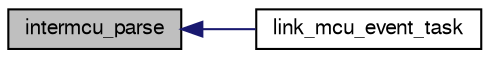 digraph "intermcu_parse"
{
  edge [fontname="FreeSans",fontsize="10",labelfontname="FreeSans",labelfontsize="10"];
  node [fontname="FreeSans",fontsize="10",shape=record];
  rankdir="LR";
  Node1 [label="intermcu_parse",height=0.2,width=0.4,color="black", fillcolor="grey75", style="filled", fontcolor="black"];
  Node1 -> Node2 [dir="back",color="midnightblue",fontsize="10",style="solid",fontname="FreeSans"];
  Node2 [label="link_mcu_event_task",height=0.2,width=0.4,color="black", fillcolor="white", style="filled",URL="$link__mcu__usart_8c.html#ac8ca91741aea5e6803a8db35d4c8188e"];
}
